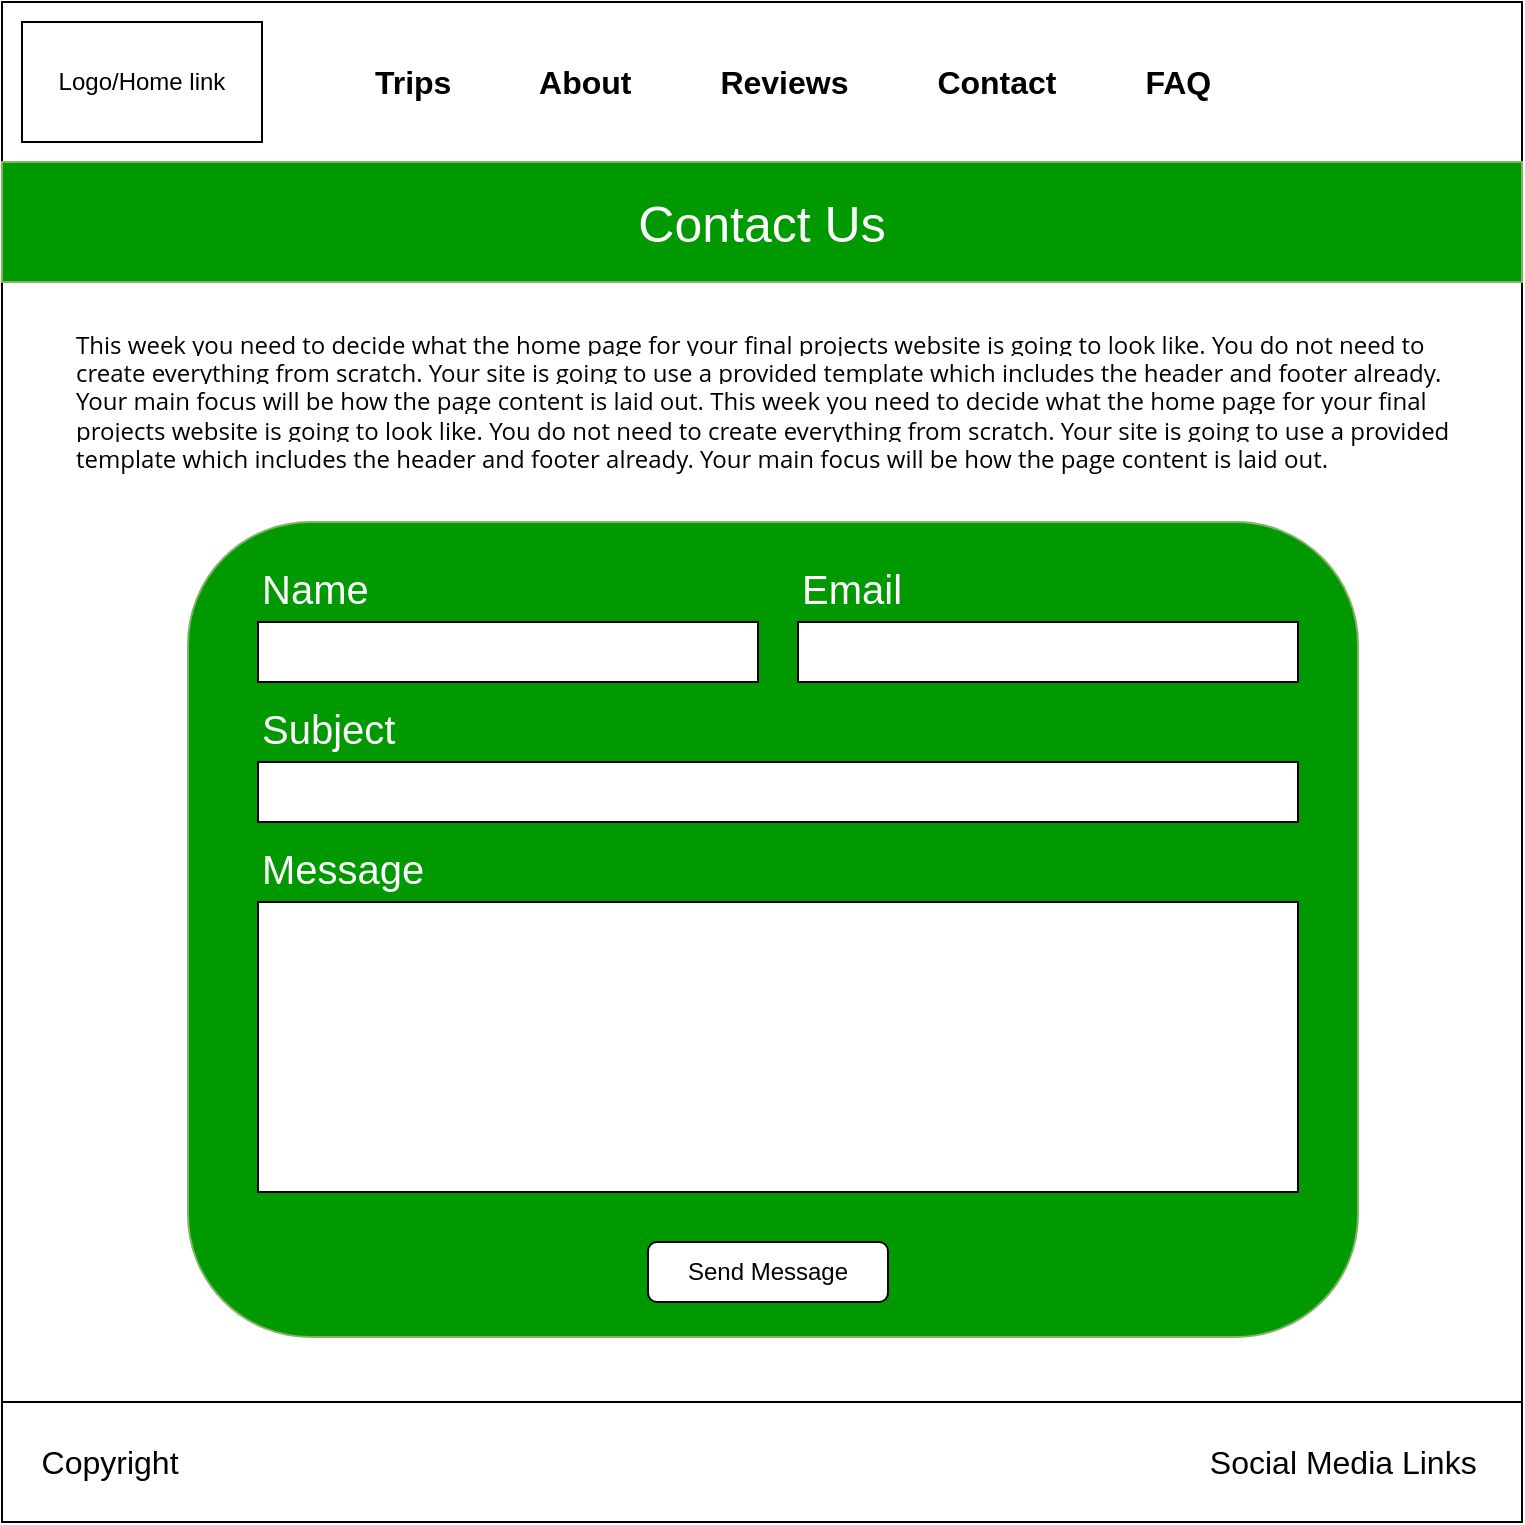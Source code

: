 <mxfile version="14.4.4" type="device"><diagram id="tTL51J4RyStMThnHbMI5" name="Page-1"><mxGraphModel dx="1422" dy="768" grid="1" gridSize="10" guides="1" tooltips="1" connect="1" arrows="1" fold="1" page="1" pageScale="1" pageWidth="850" pageHeight="1100" math="0" shadow="0"><root><mxCell id="0"/><mxCell id="1" parent="0"/><mxCell id="P-wrcZgok0Je33-2TwvR-1" value="" style="rounded=0;whiteSpace=wrap;html=1;" parent="1" vertex="1"><mxGeometry x="40" y="40" width="760" height="760" as="geometry"/></mxCell><mxCell id="aiZAEd14G_TVZlig8w39-8" value="" style="rounded=1;whiteSpace=wrap;html=1;glass=0;strokeColor=#82b366;fillColor=#009900;" vertex="1" parent="1"><mxGeometry x="133" y="300" width="585" height="407.5" as="geometry"/></mxCell><mxCell id="7czUYxj5NJhe78FP6i4b-1" value="Logo/Home link" style="rounded=0;whiteSpace=wrap;html=1;" parent="1" vertex="1"><mxGeometry x="50" y="50" width="120" height="60" as="geometry"/></mxCell><mxCell id="7czUYxj5NJhe78FP6i4b-2" value="&lt;font style=&quot;font-size: 16px&quot;&gt;&lt;b&gt;&amp;nbsp; &amp;nbsp; &amp;nbsp; &amp;nbsp; &amp;nbsp; Trips&amp;nbsp; &amp;nbsp; &amp;nbsp; &amp;nbsp; &amp;nbsp; About&amp;nbsp; &amp;nbsp; &amp;nbsp; &amp;nbsp; &amp;nbsp; Reviews&amp;nbsp; &amp;nbsp; &amp;nbsp; &amp;nbsp; &amp;nbsp; Contact&amp;nbsp; &amp;nbsp; &amp;nbsp; &amp;nbsp; &amp;nbsp; FAQ&lt;/b&gt;&lt;/font&gt;" style="rounded=0;whiteSpace=wrap;html=1;strokeColor=#FFFFFF;align=left;" parent="1" vertex="1"><mxGeometry x="180" y="50" width="610" height="60" as="geometry"/></mxCell><mxCell id="7czUYxj5NJhe78FP6i4b-3" value="&lt;font color=&quot;#ffffff&quot;&gt;Contact Us&lt;/font&gt;" style="rounded=0;whiteSpace=wrap;html=1;fontSize=25;strokeColor=#82b366;align=center;fillColor=#009900;" parent="1" vertex="1"><mxGeometry x="40" y="120" width="760" height="60" as="geometry"/></mxCell><mxCell id="7czUYxj5NJhe78FP6i4b-17" value="" style="rounded=0;whiteSpace=wrap;html=1;strokeColor=#000000;fillColor=#ffffff;gradientColor=none;fontSize=25;verticalAlign=bottom;" parent="1" vertex="1"><mxGeometry x="168" y="350" width="250" height="30" as="geometry"/></mxCell><mxCell id="7czUYxj5NJhe78FP6i4b-19" value="" style="rounded=0;whiteSpace=wrap;html=1;strokeColor=#000000;fillColor=#ffffff;gradientColor=none;fontSize=25;verticalAlign=bottom;" parent="1" vertex="1"><mxGeometry x="168" y="420" width="520" height="30" as="geometry"/></mxCell><mxCell id="7czUYxj5NJhe78FP6i4b-24" value="&lt;font style=&quot;font-size: 16px&quot;&gt;&lt;span&gt;&amp;nbsp; &amp;nbsp; Copyright&amp;nbsp; &amp;nbsp; &amp;nbsp; &amp;nbsp; &amp;nbsp; &amp;nbsp; &amp;nbsp; &amp;nbsp; &amp;nbsp; &amp;nbsp; &amp;nbsp; &amp;nbsp; &amp;nbsp; &amp;nbsp; &amp;nbsp; &amp;nbsp; &amp;nbsp; &amp;nbsp; &amp;nbsp; &amp;nbsp; &amp;nbsp; &amp;nbsp; &amp;nbsp; &amp;nbsp; &amp;nbsp; &amp;nbsp; &amp;nbsp; &amp;nbsp; &amp;nbsp; &amp;nbsp; &amp;nbsp; &amp;nbsp; &amp;nbsp; &amp;nbsp; &amp;nbsp; &amp;nbsp; &amp;nbsp; &amp;nbsp; &amp;nbsp; &amp;nbsp; &amp;nbsp; &amp;nbsp; &amp;nbsp; &amp;nbsp; &amp;nbsp; &amp;nbsp; &amp;nbsp; &amp;nbsp; &amp;nbsp; &amp;nbsp; &amp;nbsp; &amp;nbsp; &amp;nbsp; &amp;nbsp; &amp;nbsp; &amp;nbsp; &amp;nbsp; &amp;nbsp; Social Media Links&lt;/span&gt;&lt;/font&gt;" style="rounded=0;whiteSpace=wrap;html=1;align=left;fontStyle=0" parent="1" vertex="1"><mxGeometry x="40" y="740" width="760" height="60" as="geometry"/></mxCell><mxCell id="7czUYxj5NJhe78FP6i4b-25" value="&lt;font color=&quot;#ffffff&quot;&gt;Name&lt;/font&gt;" style="rounded=0;whiteSpace=wrap;html=1;fillColor=#ffffff;gradientColor=none;fontSize=20;strokeColor=#FFFFFF;align=left;opacity=0;" parent="1" vertex="1"><mxGeometry x="168" y="320" width="150" height="25" as="geometry"/></mxCell><mxCell id="7czUYxj5NJhe78FP6i4b-28" value="&lt;span style=&quot;font-family: &amp;#34;open sans&amp;#34; , sans-serif ; font-size: 12px ; background-color: rgb(255 , 255 , 255)&quot;&gt;This week you need to decide what the home page for your final projects website is going to look like. You do not need to create everything from scratch. Your site is going to use a provided template which includes the header and footer already. Your main focus will be how the page content is laid out.&amp;nbsp;&lt;/span&gt;&lt;span style=&quot;font-family: &amp;#34;open sans&amp;#34; , sans-serif ; background-color: rgb(255 , 255 , 255)&quot;&gt;This week you need to decide what the home page for your final projects website is going to look like. You do not need to create everything from scratch. Your site is going to use a provided template which includes the header and footer already. Your main focus will be how the page content is laid out.&lt;/span&gt;" style="rounded=0;whiteSpace=wrap;html=1;strokeColor=#FFFFFF;fillColor=#ffffff;gradientColor=none;fontSize=12;align=left;" parent="1" vertex="1"><mxGeometry x="75" y="190" width="695" height="100" as="geometry"/></mxCell><mxCell id="aiZAEd14G_TVZlig8w39-2" value="" style="rounded=0;whiteSpace=wrap;html=1;strokeColor=#000000;fillColor=#ffffff;gradientColor=none;fontSize=25;verticalAlign=bottom;" vertex="1" parent="1"><mxGeometry x="438" y="350" width="250" height="30" as="geometry"/></mxCell><mxCell id="aiZAEd14G_TVZlig8w39-3" value="&lt;font color=&quot;#ffffff&quot;&gt;Email&lt;/font&gt;" style="rounded=0;whiteSpace=wrap;html=1;fillColor=#ffffff;gradientColor=none;fontSize=20;strokeColor=#FFFFFF;align=left;opacity=0;" vertex="1" parent="1"><mxGeometry x="438" y="320" width="150" height="25" as="geometry"/></mxCell><mxCell id="aiZAEd14G_TVZlig8w39-4" value="&lt;font color=&quot;#ffffff&quot;&gt;Message&lt;/font&gt;" style="rounded=0;whiteSpace=wrap;html=1;fillColor=#ffffff;gradientColor=none;fontSize=20;strokeColor=#FFFFFF;align=left;opacity=0;" vertex="1" parent="1"><mxGeometry x="168" y="460" width="150" height="25" as="geometry"/></mxCell><mxCell id="aiZAEd14G_TVZlig8w39-5" value="" style="rounded=0;whiteSpace=wrap;html=1;strokeColor=#000000;fillColor=#ffffff;gradientColor=none;fontSize=25;verticalAlign=bottom;" vertex="1" parent="1"><mxGeometry x="168" y="490" width="520" height="145" as="geometry"/></mxCell><mxCell id="aiZAEd14G_TVZlig8w39-6" value="&lt;font color=&quot;#ffffff&quot;&gt;Subject&lt;/font&gt;" style="rounded=0;whiteSpace=wrap;html=1;fillColor=#ffffff;gradientColor=none;fontSize=20;strokeColor=#FFFFFF;align=left;opacity=0;" vertex="1" parent="1"><mxGeometry x="168" y="390" width="150" height="25" as="geometry"/></mxCell><mxCell id="aiZAEd14G_TVZlig8w39-7" value="Send Message" style="rounded=1;whiteSpace=wrap;html=1;" vertex="1" parent="1"><mxGeometry x="363" y="660" width="120" height="30" as="geometry"/></mxCell></root></mxGraphModel></diagram></mxfile>